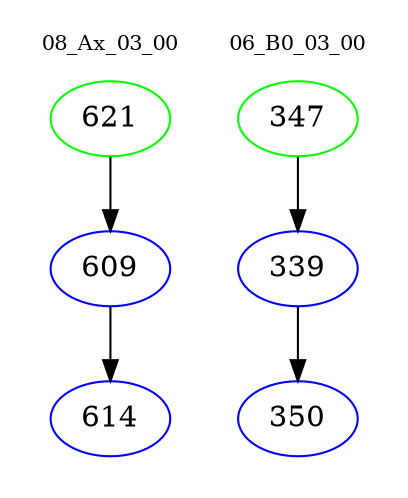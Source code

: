 digraph{
subgraph cluster_0 {
color = white
label = "08_Ax_03_00";
fontsize=10;
T0_621 [label="621", color="green"]
T0_621 -> T0_609 [color="black"]
T0_609 [label="609", color="blue"]
T0_609 -> T0_614 [color="black"]
T0_614 [label="614", color="blue"]
}
subgraph cluster_1 {
color = white
label = "06_B0_03_00";
fontsize=10;
T1_347 [label="347", color="green"]
T1_347 -> T1_339 [color="black"]
T1_339 [label="339", color="blue"]
T1_339 -> T1_350 [color="black"]
T1_350 [label="350", color="blue"]
}
}
